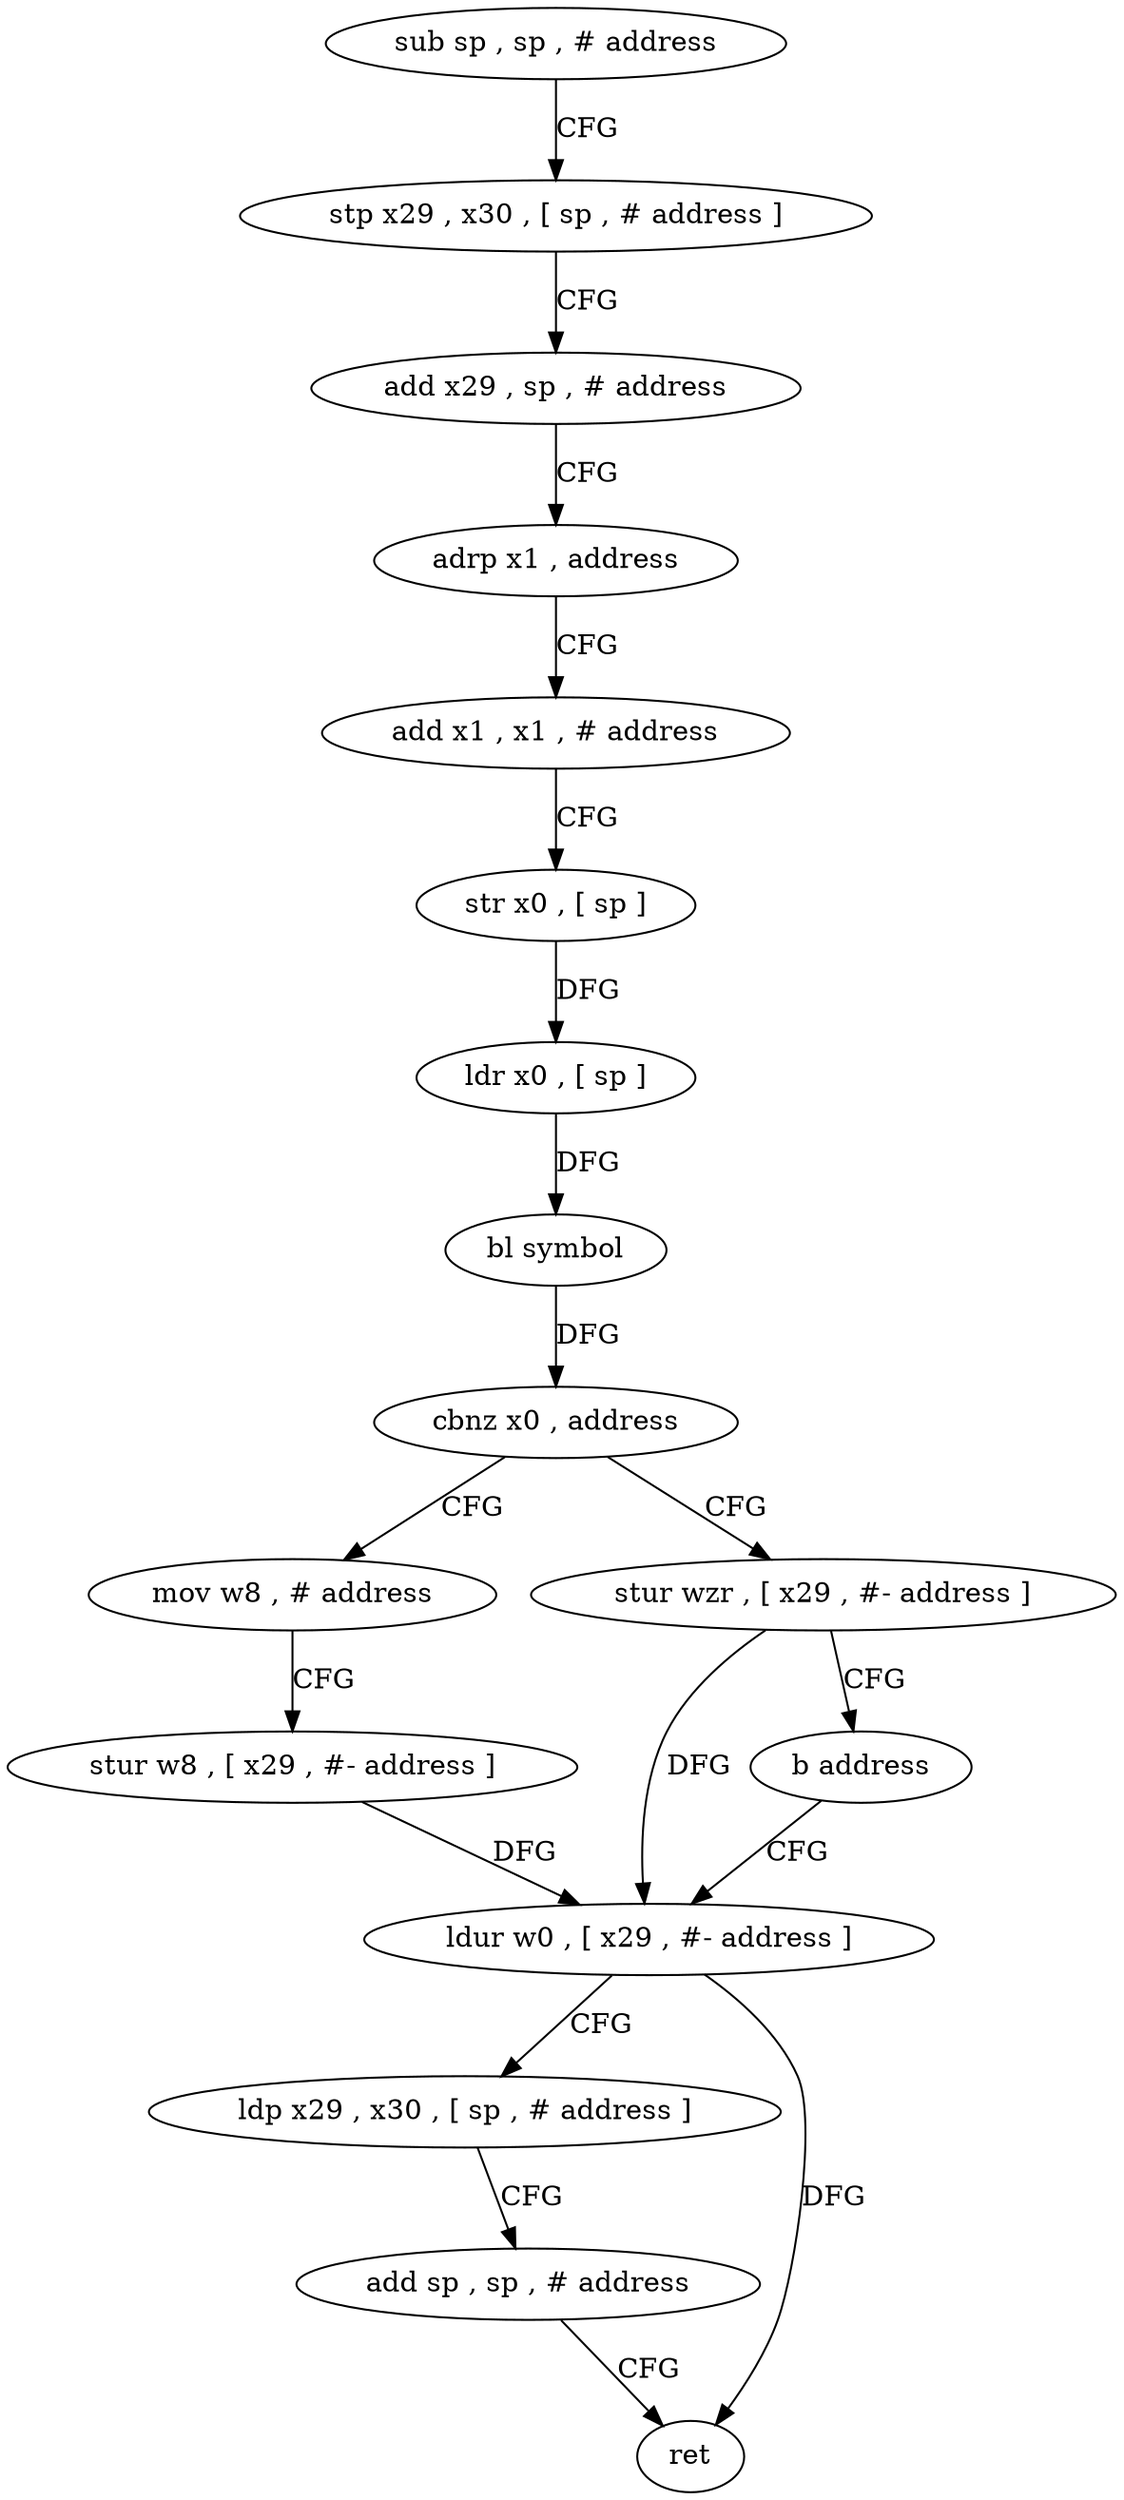 digraph "func" {
"4212924" [label = "sub sp , sp , # address" ]
"4212928" [label = "stp x29 , x30 , [ sp , # address ]" ]
"4212932" [label = "add x29 , sp , # address" ]
"4212936" [label = "adrp x1 , address" ]
"4212940" [label = "add x1 , x1 , # address" ]
"4212944" [label = "str x0 , [ sp ]" ]
"4212948" [label = "ldr x0 , [ sp ]" ]
"4212952" [label = "bl symbol" ]
"4212956" [label = "cbnz x0 , address" ]
"4212968" [label = "mov w8 , # address" ]
"4212960" [label = "stur wzr , [ x29 , #- address ]" ]
"4212972" [label = "stur w8 , [ x29 , #- address ]" ]
"4212976" [label = "ldur w0 , [ x29 , #- address ]" ]
"4212964" [label = "b address" ]
"4212980" [label = "ldp x29 , x30 , [ sp , # address ]" ]
"4212984" [label = "add sp , sp , # address" ]
"4212988" [label = "ret" ]
"4212924" -> "4212928" [ label = "CFG" ]
"4212928" -> "4212932" [ label = "CFG" ]
"4212932" -> "4212936" [ label = "CFG" ]
"4212936" -> "4212940" [ label = "CFG" ]
"4212940" -> "4212944" [ label = "CFG" ]
"4212944" -> "4212948" [ label = "DFG" ]
"4212948" -> "4212952" [ label = "DFG" ]
"4212952" -> "4212956" [ label = "DFG" ]
"4212956" -> "4212968" [ label = "CFG" ]
"4212956" -> "4212960" [ label = "CFG" ]
"4212968" -> "4212972" [ label = "CFG" ]
"4212960" -> "4212964" [ label = "CFG" ]
"4212960" -> "4212976" [ label = "DFG" ]
"4212972" -> "4212976" [ label = "DFG" ]
"4212976" -> "4212980" [ label = "CFG" ]
"4212976" -> "4212988" [ label = "DFG" ]
"4212964" -> "4212976" [ label = "CFG" ]
"4212980" -> "4212984" [ label = "CFG" ]
"4212984" -> "4212988" [ label = "CFG" ]
}
